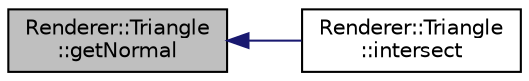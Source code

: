 digraph "Renderer::Triangle::getNormal"
{
  edge [fontname="Helvetica",fontsize="10",labelfontname="Helvetica",labelfontsize="10"];
  node [fontname="Helvetica",fontsize="10",shape=record];
  rankdir="LR";
  Node1 [label="Renderer::Triangle\l::getNormal",height=0.2,width=0.4,color="black", fillcolor="grey75", style="filled", fontcolor="black"];
  Node1 -> Node2 [dir="back",color="midnightblue",fontsize="10",style="solid",fontname="Helvetica"];
  Node2 [label="Renderer::Triangle\l::intersect",height=0.2,width=0.4,color="black", fillcolor="white", style="filled",URL="$class_renderer_1_1_triangle.html#af9802d9321c1fcdeb3aae9364efd246c",tooltip="intersect "];
}
